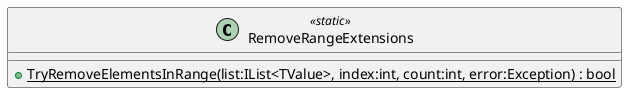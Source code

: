 @startuml
class RemoveRangeExtensions <<static>> {
    + {static} TryRemoveElementsInRange(list:IList<TValue>, index:int, count:int, error:Exception) : bool
}
@enduml
